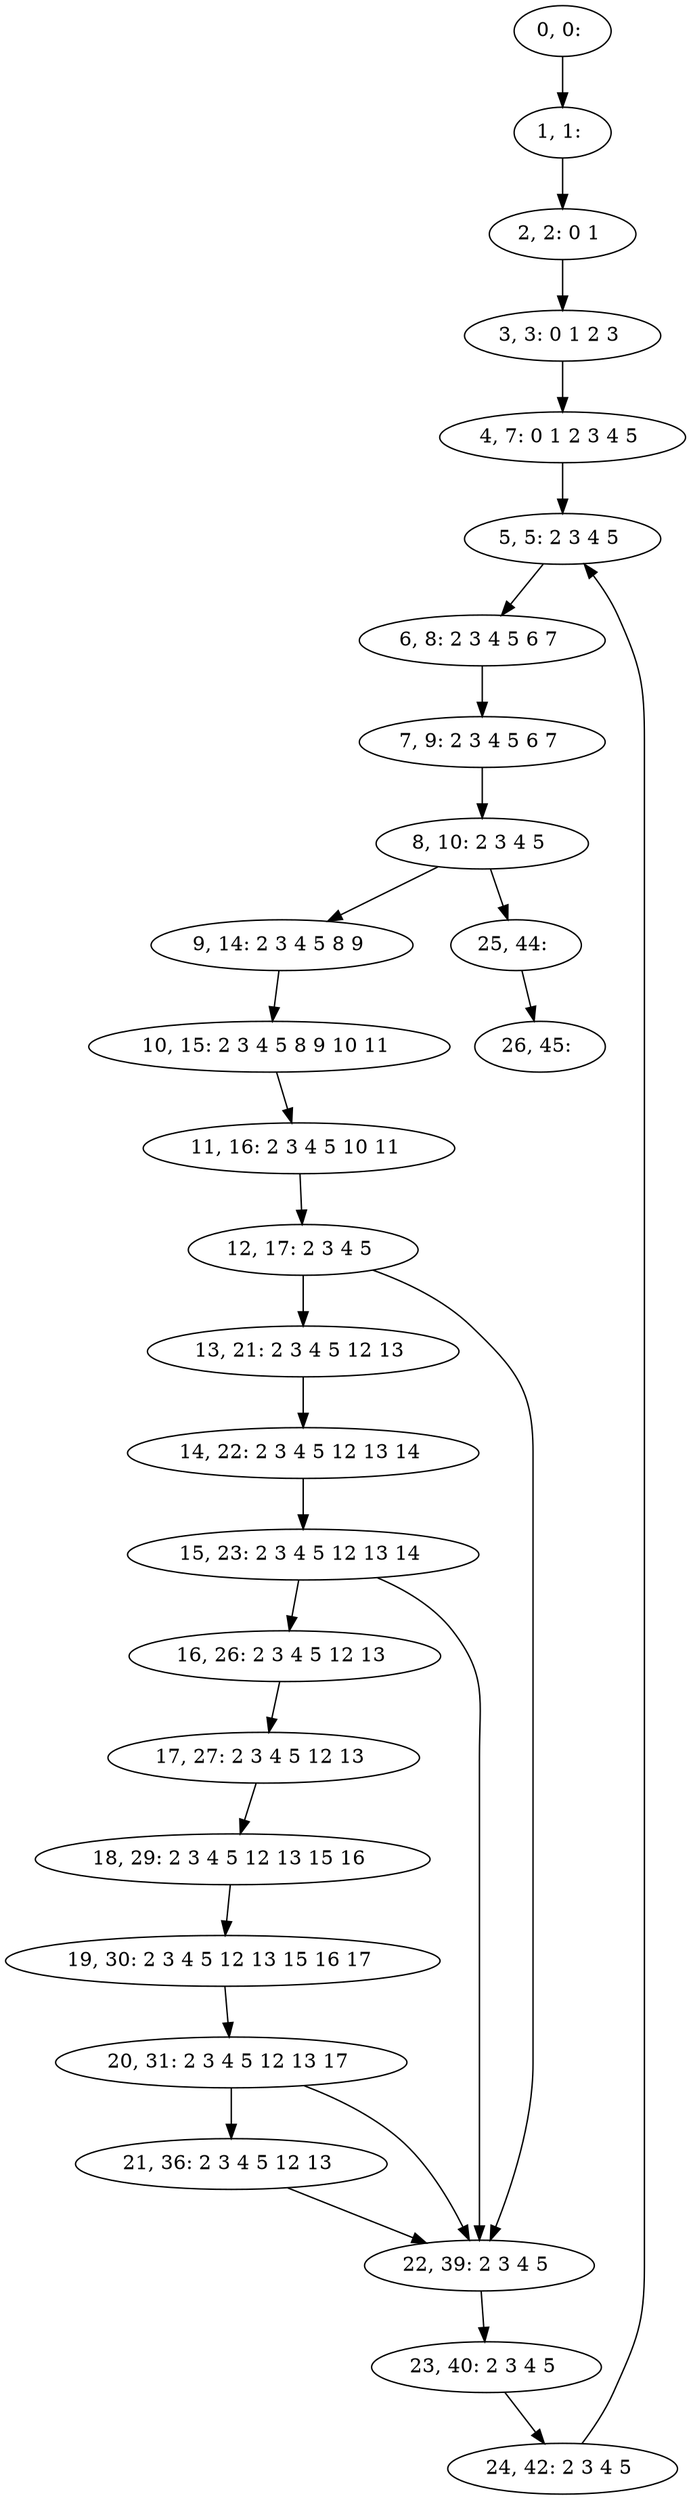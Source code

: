 digraph G {
0[label="0, 0: "];
1[label="1, 1: "];
2[label="2, 2: 0 1 "];
3[label="3, 3: 0 1 2 3 "];
4[label="4, 7: 0 1 2 3 4 5 "];
5[label="5, 5: 2 3 4 5 "];
6[label="6, 8: 2 3 4 5 6 7 "];
7[label="7, 9: 2 3 4 5 6 7 "];
8[label="8, 10: 2 3 4 5 "];
9[label="9, 14: 2 3 4 5 8 9 "];
10[label="10, 15: 2 3 4 5 8 9 10 11 "];
11[label="11, 16: 2 3 4 5 10 11 "];
12[label="12, 17: 2 3 4 5 "];
13[label="13, 21: 2 3 4 5 12 13 "];
14[label="14, 22: 2 3 4 5 12 13 14 "];
15[label="15, 23: 2 3 4 5 12 13 14 "];
16[label="16, 26: 2 3 4 5 12 13 "];
17[label="17, 27: 2 3 4 5 12 13 "];
18[label="18, 29: 2 3 4 5 12 13 15 16 "];
19[label="19, 30: 2 3 4 5 12 13 15 16 17 "];
20[label="20, 31: 2 3 4 5 12 13 17 "];
21[label="21, 36: 2 3 4 5 12 13 "];
22[label="22, 39: 2 3 4 5 "];
23[label="23, 40: 2 3 4 5 "];
24[label="24, 42: 2 3 4 5 "];
25[label="25, 44: "];
26[label="26, 45: "];
0->1 ;
1->2 ;
2->3 ;
3->4 ;
4->5 ;
5->6 ;
6->7 ;
7->8 ;
8->9 ;
8->25 ;
9->10 ;
10->11 ;
11->12 ;
12->13 ;
12->22 ;
13->14 ;
14->15 ;
15->16 ;
15->22 ;
16->17 ;
17->18 ;
18->19 ;
19->20 ;
20->21 ;
20->22 ;
21->22 ;
22->23 ;
23->24 ;
24->5 ;
25->26 ;
}

